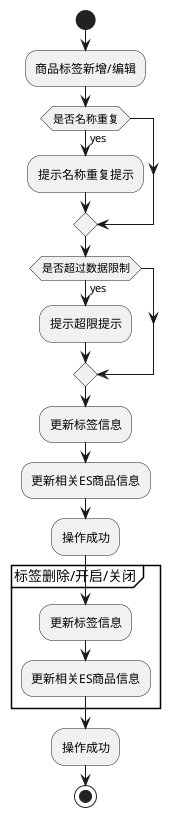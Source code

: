 @startuml
start
:商品标签新增/编辑;
if(是否名称重复) then (yes)
 :提示名称重复提示;
endif
if(是否超过数据限制) then (yes)
 :提示超限提示;
endif
:更新标签信息;
:更新相关ES商品信息;
:操作成功;
partition 标签删除/开启/关闭 {
   :更新标签信息;
   :更新相关ES商品信息;
}
:操作成功;
stop
@enduml